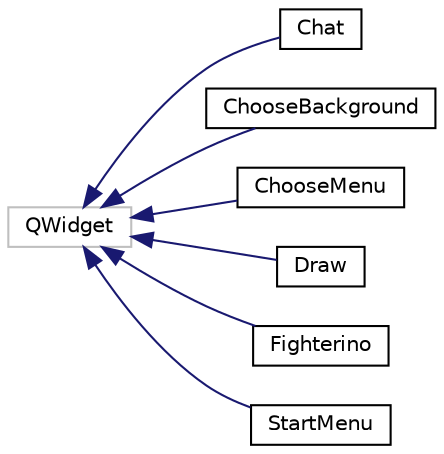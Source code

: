 digraph "Graphical Class Hierarchy"
{
  edge [fontname="Helvetica",fontsize="10",labelfontname="Helvetica",labelfontsize="10"];
  node [fontname="Helvetica",fontsize="10",shape=record];
  rankdir="LR";
  Node1 [label="QWidget",height=0.2,width=0.4,color="grey75", fillcolor="white", style="filled"];
  Node1 -> Node2 [dir="back",color="midnightblue",fontsize="10",style="solid",fontname="Helvetica"];
  Node2 [label="Chat",height=0.2,width=0.4,color="black", fillcolor="white", style="filled",URL="$class_chat.html",tooltip="Chat Klasse beschäftigt sich damit einen Chat anzuzeigen und ihn auszuwerten. "];
  Node1 -> Node3 [dir="back",color="midnightblue",fontsize="10",style="solid",fontname="Helvetica"];
  Node3 [label="ChooseBackground",height=0.2,width=0.4,color="black", fillcolor="white", style="filled",URL="$class_choose_background.html",tooltip="chooseBackground Klasse symbolisiert ein Auswahlwidget in welchem der Benutzer einen Hintergrund für ..."];
  Node1 -> Node4 [dir="back",color="midnightblue",fontsize="10",style="solid",fontname="Helvetica"];
  Node4 [label="ChooseMenu",height=0.2,width=0.4,color="black", fillcolor="white", style="filled",URL="$class_choose_menu.html",tooltip="chooseMenu Klasse repräsentiert die Charakterauswahl. "];
  Node1 -> Node5 [dir="back",color="midnightblue",fontsize="10",style="solid",fontname="Helvetica"];
  Node5 [label="Draw",height=0.2,width=0.4,color="black", fillcolor="white", style="filled",URL="$class_draw.html",tooltip="Die Draw Klasse (ruft die Klassen Character, Background und UiOverlay auf). "];
  Node1 -> Node6 [dir="back",color="midnightblue",fontsize="10",style="solid",fontname="Helvetica"];
  Node6 [label="Fighterino",height=0.2,width=0.4,color="black", fillcolor="white", style="filled",URL="$class_fighterino.html",tooltip="Fighterino Klasse für die Menüs. "];
  Node1 -> Node7 [dir="back",color="midnightblue",fontsize="10",style="solid",fontname="Helvetica"];
  Node7 [label="StartMenu",height=0.2,width=0.4,color="black", fillcolor="white", style="filled",URL="$class_start_menu.html"];
}
